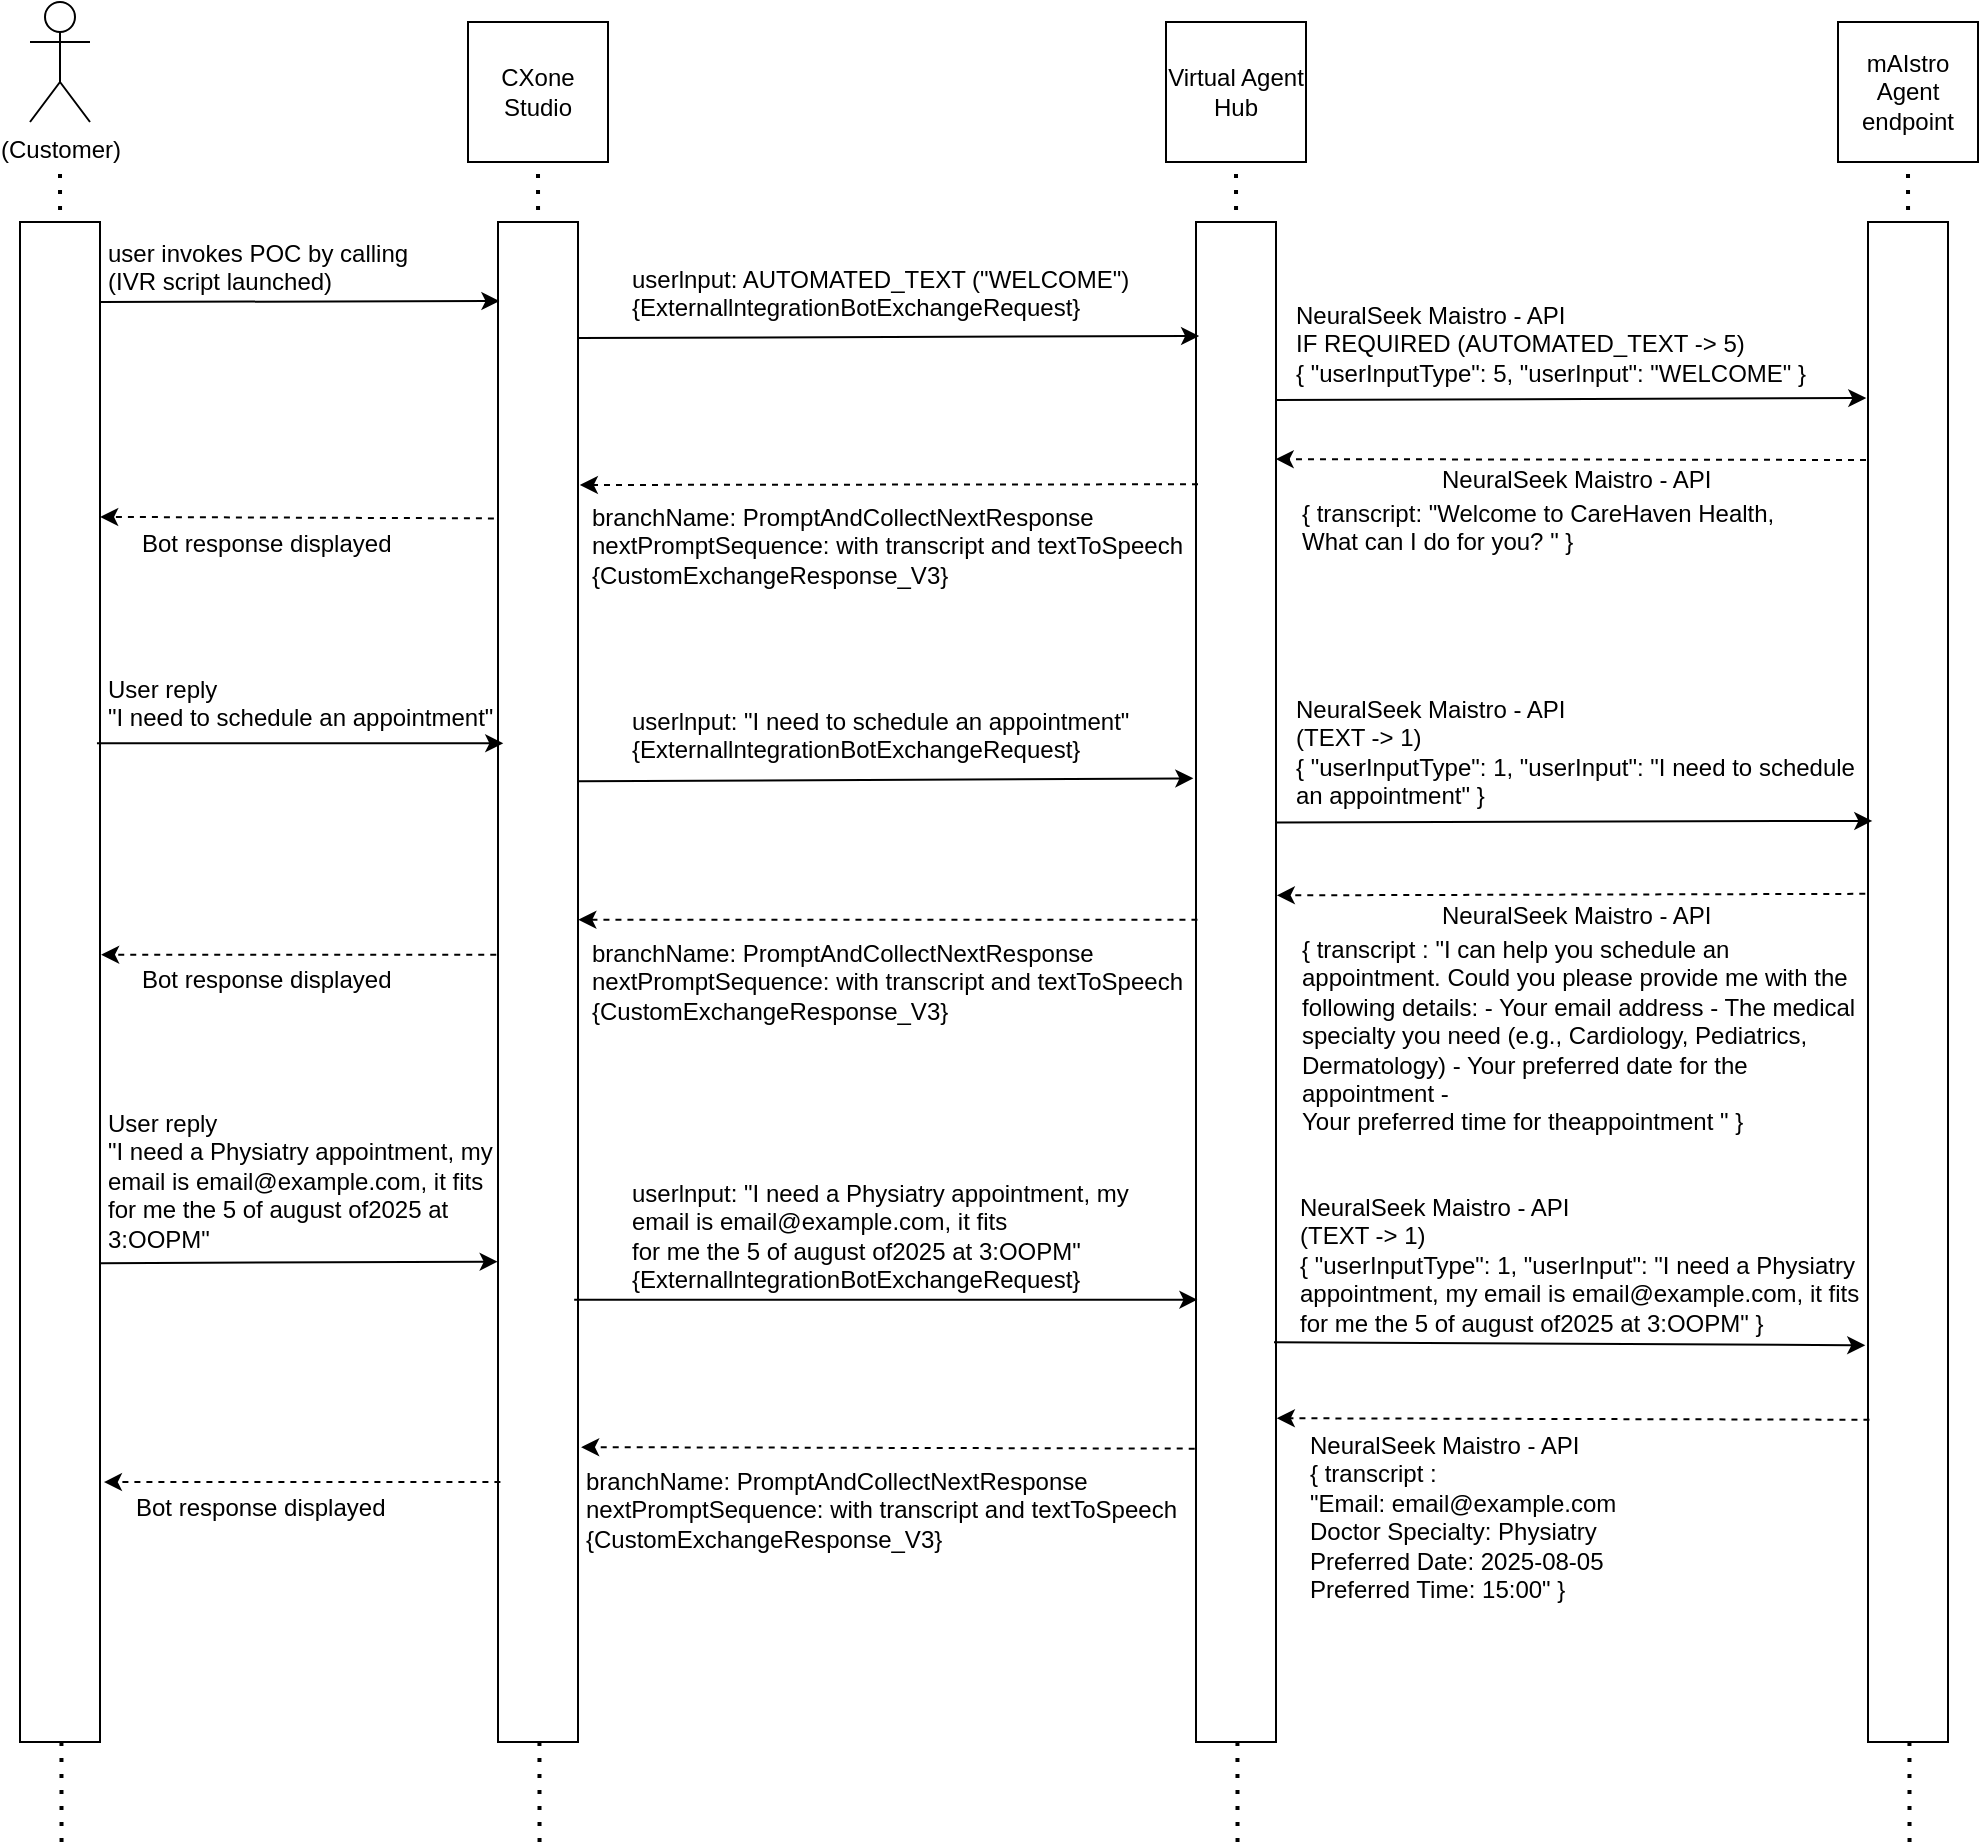 <mxfile version="28.0.7">
  <diagram name="Page-1" id="o25PLQqG7ZknX_9k60jI">
    <mxGraphModel grid="1" page="1" gridSize="10" guides="1" tooltips="1" connect="1" arrows="1" fold="1" pageScale="1" pageWidth="850" pageHeight="1100" math="0" shadow="0">
      <root>
        <mxCell id="0" />
        <mxCell id="1" parent="0" />
        <mxCell id="CNHhTjcgMfgpGSYnp6Ld-27" value="" style="endArrow=none;dashed=1;html=1;dashPattern=1 3;strokeWidth=2;rounded=0;" edge="1" parent="1">
          <mxGeometry width="50" height="50" relative="1" as="geometry">
            <mxPoint x="964.77" y="970" as="sourcePoint" />
            <mxPoint x="964" y="130" as="targetPoint" />
          </mxGeometry>
        </mxCell>
        <mxCell id="CNHhTjcgMfgpGSYnp6Ld-25" value="" style="endArrow=none;dashed=1;html=1;dashPattern=1 3;strokeWidth=2;rounded=0;" edge="1" parent="1">
          <mxGeometry width="50" height="50" relative="1" as="geometry">
            <mxPoint x="628.77" y="970" as="sourcePoint" />
            <mxPoint x="628" y="130" as="targetPoint" />
          </mxGeometry>
        </mxCell>
        <mxCell id="CNHhTjcgMfgpGSYnp6Ld-23" value="" style="endArrow=none;dashed=1;html=1;dashPattern=1 3;strokeWidth=2;rounded=0;" edge="1" parent="1">
          <mxGeometry width="50" height="50" relative="1" as="geometry">
            <mxPoint x="279.77" y="970" as="sourcePoint" />
            <mxPoint x="279" y="130" as="targetPoint" />
          </mxGeometry>
        </mxCell>
        <mxCell id="CNHhTjcgMfgpGSYnp6Ld-16" value="" style="endArrow=none;dashed=1;html=1;dashPattern=1 3;strokeWidth=2;rounded=0;" edge="1" parent="1">
          <mxGeometry width="50" height="50" relative="1" as="geometry">
            <mxPoint x="40.77" y="970" as="sourcePoint" />
            <mxPoint x="40.0" y="130" as="targetPoint" />
          </mxGeometry>
        </mxCell>
        <mxCell id="CNHhTjcgMfgpGSYnp6Ld-14" value="" style="rounded=0;whiteSpace=wrap;html=1;" vertex="1" parent="1">
          <mxGeometry x="20" y="160" width="40" height="760" as="geometry" />
        </mxCell>
        <mxCell id="CNHhTjcgMfgpGSYnp6Ld-18" value="(Customer)" style="shape=umlActor;verticalLabelPosition=bottom;verticalAlign=top;html=1;outlineConnect=0;" vertex="1" parent="1">
          <mxGeometry x="25" y="50" width="30" height="60" as="geometry" />
        </mxCell>
        <mxCell id="CNHhTjcgMfgpGSYnp6Ld-22" value="" style="rounded=0;whiteSpace=wrap;html=1;" vertex="1" parent="1">
          <mxGeometry x="259" y="160" width="40" height="760" as="geometry" />
        </mxCell>
        <mxCell id="CNHhTjcgMfgpGSYnp6Ld-24" value="" style="rounded=0;whiteSpace=wrap;html=1;" vertex="1" parent="1">
          <mxGeometry x="608" y="160" width="40" height="760" as="geometry" />
        </mxCell>
        <mxCell id="CNHhTjcgMfgpGSYnp6Ld-26" value="" style="rounded=0;whiteSpace=wrap;html=1;" vertex="1" parent="1">
          <mxGeometry x="944" y="160" width="40" height="760" as="geometry" />
        </mxCell>
        <mxCell id="CNHhTjcgMfgpGSYnp6Ld-28" value="CXone Studio" style="whiteSpace=wrap;html=1;aspect=fixed;" vertex="1" parent="1">
          <mxGeometry x="244" y="60" width="70" height="70" as="geometry" />
        </mxCell>
        <mxCell id="CNHhTjcgMfgpGSYnp6Ld-29" value="Virtual Agent&lt;br&gt;Hub" style="whiteSpace=wrap;html=1;aspect=fixed;" vertex="1" parent="1">
          <mxGeometry x="593" y="60" width="70" height="70" as="geometry" />
        </mxCell>
        <mxCell id="CNHhTjcgMfgpGSYnp6Ld-30" value="mAIstro Agent endpoint" style="whiteSpace=wrap;html=1;aspect=fixed;" vertex="1" parent="1">
          <mxGeometry x="929" y="60" width="70" height="70" as="geometry" />
        </mxCell>
        <mxCell id="CNHhTjcgMfgpGSYnp6Ld-31" value="" style="endArrow=classic;html=1;rounded=0;entryX=0.018;entryY=0.052;entryDx=0;entryDy=0;entryPerimeter=0;" edge="1" parent="1" target="CNHhTjcgMfgpGSYnp6Ld-22">
          <mxGeometry width="50" height="50" relative="1" as="geometry">
            <mxPoint x="60" y="200" as="sourcePoint" />
            <mxPoint x="217" y="200" as="targetPoint" />
          </mxGeometry>
        </mxCell>
        <mxCell id="CNHhTjcgMfgpGSYnp6Ld-32" value="user invokes POC by calling&#xa;(IVR script launched)" style="text;whiteSpace=wrap;" vertex="1" parent="1">
          <mxGeometry x="62" y="162" width="180" height="31" as="geometry" />
        </mxCell>
        <mxCell id="CNHhTjcgMfgpGSYnp6Ld-34" value="" style="endArrow=classic;html=1;rounded=0;entryX=0.039;entryY=0.075;entryDx=0;entryDy=0;entryPerimeter=0;" edge="1" parent="1" target="CNHhTjcgMfgpGSYnp6Ld-24">
          <mxGeometry width="50" height="50" relative="1" as="geometry">
            <mxPoint x="299" y="218" as="sourcePoint" />
            <mxPoint x="349" y="168" as="targetPoint" />
          </mxGeometry>
        </mxCell>
        <mxCell id="CNHhTjcgMfgpGSYnp6Ld-35" value="userlnput: AUTOMATED_TEXT (&quot;WELCOME&quot;)&#xa;{ExternallntegrationBotExchangeRequest}" style="text;whiteSpace=wrap;" vertex="1" parent="1">
          <mxGeometry x="324" y="174.5" width="280" height="35.5" as="geometry" />
        </mxCell>
        <mxCell id="CNHhTjcgMfgpGSYnp6Ld-37" value="" style="endArrow=classic;html=1;rounded=0;entryX=-0.021;entryY=0.104;entryDx=0;entryDy=0;entryPerimeter=0;" edge="1" parent="1">
          <mxGeometry width="50" height="50" relative="1" as="geometry">
            <mxPoint x="648" y="249" as="sourcePoint" />
            <mxPoint x="943.16" y="248.04" as="targetPoint" />
          </mxGeometry>
        </mxCell>
        <mxCell id="CNHhTjcgMfgpGSYnp6Ld-38" value="NeuralSeek Maistro - API&#xa;IF REQUIRED (AUTOMATED_TEXT -&gt; 5)&#xa;{ &quot;userInputType&quot;: 5, &quot;userInput&quot;: &quot;WELCOME&quot; }" style="text;whiteSpace=wrap;" vertex="1" parent="1">
          <mxGeometry x="655.75" y="193" width="288.25" height="37" as="geometry" />
        </mxCell>
        <mxCell id="CNHhTjcgMfgpGSYnp6Ld-44" value="{ transcript: &quot;Welcome to CareHaven Health, What can I do for you? &quot; }" style="text;whiteSpace=wrap;" vertex="1" parent="1">
          <mxGeometry x="659" y="292" width="260" height="20" as="geometry" />
        </mxCell>
        <mxCell id="CNHhTjcgMfgpGSYnp6Ld-45" value="NeuralSeek Maistro - API" style="text;whiteSpace=wrap;" vertex="1" parent="1">
          <mxGeometry x="729" y="275" width="143.5" height="17" as="geometry" />
        </mxCell>
        <mxCell id="CNHhTjcgMfgpGSYnp6Ld-51" value="" style="endArrow=classic;dashed=1;html=1;rounded=0;entryX=0.996;entryY=0.156;entryDx=0;entryDy=0;entryPerimeter=0;" edge="1" parent="1" target="CNHhTjcgMfgpGSYnp6Ld-24">
          <mxGeometry width="50" height="50" relative="1" as="geometry">
            <mxPoint x="943" y="279" as="sourcePoint" />
            <mxPoint x="839" y="400" as="targetPoint" />
          </mxGeometry>
        </mxCell>
        <mxCell id="CNHhTjcgMfgpGSYnp6Ld-53" value="branchName: PromptAndCollectNextResponse&#xa;nextPromptSequence: with transcript and textToSpeech&#xa;{CustomExchangeResponse_V3}" style="text;whiteSpace=wrap;" vertex="1" parent="1">
          <mxGeometry x="304" y="294" width="300" height="50" as="geometry" />
        </mxCell>
        <mxCell id="CNHhTjcgMfgpGSYnp6Ld-55" value="" style="endArrow=classic;dashed=1;html=1;rounded=0;entryX=1.023;entryY=0.173;entryDx=0;entryDy=0;entryPerimeter=0;" edge="1" parent="1" target="CNHhTjcgMfgpGSYnp6Ld-22">
          <mxGeometry width="50" height="50" relative="1" as="geometry">
            <mxPoint x="609" y="291.13" as="sourcePoint" />
            <mxPoint x="314" y="291.13" as="targetPoint" />
          </mxGeometry>
        </mxCell>
        <mxCell id="CNHhTjcgMfgpGSYnp6Ld-56" value="" style="endArrow=classic;dashed=1;html=1;rounded=0;entryX=1.023;entryY=0.173;entryDx=0;entryDy=0;entryPerimeter=0;exitX=-0.051;exitY=0.195;exitDx=0;exitDy=0;exitPerimeter=0;" edge="1" parent="1" source="CNHhTjcgMfgpGSYnp6Ld-22">
          <mxGeometry width="50" height="50" relative="1" as="geometry">
            <mxPoint x="220.56" y="307.36" as="sourcePoint" />
            <mxPoint x="60.08" y="307.44" as="targetPoint" />
          </mxGeometry>
        </mxCell>
        <mxCell id="CNHhTjcgMfgpGSYnp6Ld-57" value="Bot response displayed" style="text;whiteSpace=wrap;" vertex="1" parent="1">
          <mxGeometry x="79" y="307" width="130" height="20" as="geometry" />
        </mxCell>
        <mxCell id="CNHhTjcgMfgpGSYnp6Ld-59" value="" style="endArrow=classic;html=1;rounded=0;entryX=0.066;entryY=0.343;entryDx=0;entryDy=0;entryPerimeter=0;exitX=0.962;exitY=0.343;exitDx=0;exitDy=0;exitPerimeter=0;" edge="1" parent="1" source="CNHhTjcgMfgpGSYnp6Ld-14" target="CNHhTjcgMfgpGSYnp6Ld-22">
          <mxGeometry width="50" height="50" relative="1" as="geometry">
            <mxPoint x="60" y="421" as="sourcePoint" />
            <mxPoint x="217" y="421" as="targetPoint" />
          </mxGeometry>
        </mxCell>
        <mxCell id="CNHhTjcgMfgpGSYnp6Ld-60" value="User reply&#xa;&quot;I need to schedule an appointment&quot;" style="text;whiteSpace=wrap;" vertex="1" parent="1">
          <mxGeometry x="62" y="380" width="198" height="31" as="geometry" />
        </mxCell>
        <mxCell id="CNHhTjcgMfgpGSYnp6Ld-61" value="" style="endArrow=classic;html=1;rounded=0;entryX=-0.033;entryY=0.366;entryDx=0;entryDy=0;entryPerimeter=0;exitX=1.005;exitY=0.368;exitDx=0;exitDy=0;exitPerimeter=0;" edge="1" parent="1" source="CNHhTjcgMfgpGSYnp6Ld-22" target="CNHhTjcgMfgpGSYnp6Ld-24">
          <mxGeometry width="50" height="50" relative="1" as="geometry">
            <mxPoint x="299" y="439" as="sourcePoint" />
            <mxPoint x="610" y="438" as="targetPoint" />
          </mxGeometry>
        </mxCell>
        <mxCell id="CNHhTjcgMfgpGSYnp6Ld-62" value="userlnput: &quot;I need to schedule an appointment&quot;&#xa;{ExternallntegrationBotExchangeRequest}" style="text;whiteSpace=wrap;" vertex="1" parent="1">
          <mxGeometry x="324" y="395.5" width="280" height="35.5" as="geometry" />
        </mxCell>
        <mxCell id="CNHhTjcgMfgpGSYnp6Ld-63" value="" style="endArrow=classic;html=1;rounded=0;entryX=0.054;entryY=0.394;entryDx=0;entryDy=0;entryPerimeter=0;exitX=0.993;exitY=0.395;exitDx=0;exitDy=0;exitPerimeter=0;" edge="1" parent="1" source="CNHhTjcgMfgpGSYnp6Ld-24" target="CNHhTjcgMfgpGSYnp6Ld-26">
          <mxGeometry width="50" height="50" relative="1" as="geometry">
            <mxPoint x="648" y="461" as="sourcePoint" />
            <mxPoint x="943" y="460" as="targetPoint" />
          </mxGeometry>
        </mxCell>
        <mxCell id="CNHhTjcgMfgpGSYnp6Ld-64" value="NeuralSeek Maistro - API&#xa;(TEXT -&gt; 1)&#xa;{ &quot;userInputType&quot;: 1, &quot;userInput&quot;: &quot;I need to schedule an appointment&quot; }" style="text;whiteSpace=wrap;" vertex="1" parent="1">
          <mxGeometry x="655.75" y="390" width="288.25" height="37" as="geometry" />
        </mxCell>
        <mxCell id="CNHhTjcgMfgpGSYnp6Ld-65" value="{ transcript : &quot;I can help you schedule an appointment. Could you please provide me with the following details: - Your email address - The medical specialty you need (e.g., Cardiology, Pediatrics, Dermatology) - Your preferred date for the appointment -&#xa;Your preferred time for theappointment &quot; }" style="text;whiteSpace=wrap;" vertex="1" parent="1">
          <mxGeometry x="658.92" y="510" width="281.08" height="160" as="geometry" />
        </mxCell>
        <mxCell id="CNHhTjcgMfgpGSYnp6Ld-66" value="NeuralSeek Maistro - API" style="text;whiteSpace=wrap;" vertex="1" parent="1">
          <mxGeometry x="728.92" y="493" width="143.5" height="17" as="geometry" />
        </mxCell>
        <mxCell id="CNHhTjcgMfgpGSYnp6Ld-67" value="" style="endArrow=classic;dashed=1;html=1;rounded=0;entryX=1.01;entryY=0.443;entryDx=0;entryDy=0;entryPerimeter=0;exitX=-0.034;exitY=0.442;exitDx=0;exitDy=0;exitPerimeter=0;" edge="1" parent="1" source="CNHhTjcgMfgpGSYnp6Ld-26" target="CNHhTjcgMfgpGSYnp6Ld-24">
          <mxGeometry width="50" height="50" relative="1" as="geometry">
            <mxPoint x="942.92" y="497" as="sourcePoint" />
            <mxPoint x="647.92" y="497" as="targetPoint" />
          </mxGeometry>
        </mxCell>
        <mxCell id="CNHhTjcgMfgpGSYnp6Ld-68" value="branchName: PromptAndCollectNextResponse&#xa;nextPromptSequence: with transcript and textToSpeech&#xa;{CustomExchangeResponse_V3}" style="text;whiteSpace=wrap;" vertex="1" parent="1">
          <mxGeometry x="303.92" y="512" width="300" height="50" as="geometry" />
        </mxCell>
        <mxCell id="CNHhTjcgMfgpGSYnp6Ld-69" value="" style="endArrow=classic;dashed=1;html=1;rounded=0;entryX=1.004;entryY=0.459;entryDx=0;entryDy=0;entryPerimeter=0;exitX=0.018;exitY=0.459;exitDx=0;exitDy=0;exitPerimeter=0;" edge="1" parent="1" source="CNHhTjcgMfgpGSYnp6Ld-24" target="CNHhTjcgMfgpGSYnp6Ld-22">
          <mxGeometry width="50" height="50" relative="1" as="geometry">
            <mxPoint x="608.92" y="509.13" as="sourcePoint" />
            <mxPoint x="299.92" y="509" as="targetPoint" />
          </mxGeometry>
        </mxCell>
        <mxCell id="CNHhTjcgMfgpGSYnp6Ld-70" value="" style="endArrow=classic;dashed=1;html=1;rounded=0;entryX=1.014;entryY=0.482;entryDx=0;entryDy=0;entryPerimeter=0;exitX=-0.022;exitY=0.482;exitDx=0;exitDy=0;exitPerimeter=0;" edge="1" parent="1" source="CNHhTjcgMfgpGSYnp6Ld-22" target="CNHhTjcgMfgpGSYnp6Ld-14">
          <mxGeometry width="50" height="50" relative="1" as="geometry">
            <mxPoint x="256.92" y="526" as="sourcePoint" />
            <mxPoint x="60" y="525.44" as="targetPoint" />
          </mxGeometry>
        </mxCell>
        <mxCell id="CNHhTjcgMfgpGSYnp6Ld-71" value="Bot response displayed" style="text;whiteSpace=wrap;" vertex="1" parent="1">
          <mxGeometry x="78.92" y="525" width="130" height="20" as="geometry" />
        </mxCell>
        <mxCell id="CNHhTjcgMfgpGSYnp6Ld-72" value="" style="endArrow=classic;html=1;rounded=0;entryX=-0.004;entryY=0.684;entryDx=0;entryDy=0;entryPerimeter=0;exitX=0.997;exitY=0.685;exitDx=0;exitDy=0;exitPerimeter=0;" edge="1" parent="1" source="CNHhTjcgMfgpGSYnp6Ld-14" target="CNHhTjcgMfgpGSYnp6Ld-22">
          <mxGeometry width="50" height="50" relative="1" as="geometry">
            <mxPoint x="60" y="681" as="sourcePoint" />
            <mxPoint x="264" y="681" as="targetPoint" />
          </mxGeometry>
        </mxCell>
        <mxCell id="CNHhTjcgMfgpGSYnp6Ld-73" value="User reply&#xa;&quot;I need a Physiatry appointment, my email is email@example.com, it fits&#xa;for me the 5 of august of2025 at 3:OOPM&quot;" style="text;whiteSpace=wrap;" vertex="1" parent="1">
          <mxGeometry x="62" y="597" width="198" height="90" as="geometry" />
        </mxCell>
        <mxCell id="CNHhTjcgMfgpGSYnp6Ld-74" value="" style="endArrow=classic;html=1;rounded=0;entryX=0.018;entryY=0.709;entryDx=0;entryDy=0;entryPerimeter=0;exitX=0.952;exitY=0.709;exitDx=0;exitDy=0;exitPerimeter=0;" edge="1" parent="1" source="CNHhTjcgMfgpGSYnp6Ld-22" target="CNHhTjcgMfgpGSYnp6Ld-24">
          <mxGeometry width="50" height="50" relative="1" as="geometry">
            <mxPoint x="301" y="700" as="sourcePoint" />
            <mxPoint x="609" y="698" as="targetPoint" />
          </mxGeometry>
        </mxCell>
        <mxCell id="CNHhTjcgMfgpGSYnp6Ld-75" value="userlnput: &quot;I need a Physiatry appointment, my email is email@example.com, it fits&#xa;for me the 5 of august of2025 at 3:OOPM&quot;{ExternallntegrationBotExchangeRequest}" style="text;whiteSpace=wrap;" vertex="1" parent="1">
          <mxGeometry x="324" y="631.5" width="280" height="58.5" as="geometry" />
        </mxCell>
        <mxCell id="CNHhTjcgMfgpGSYnp6Ld-76" value="" style="endArrow=classic;html=1;rounded=0;entryX=-0.034;entryY=0.739;entryDx=0;entryDy=0;entryPerimeter=0;exitX=0.975;exitY=0.737;exitDx=0;exitDy=0;exitPerimeter=0;" edge="1" parent="1" source="CNHhTjcgMfgpGSYnp6Ld-24" target="CNHhTjcgMfgpGSYnp6Ld-26">
          <mxGeometry width="50" height="50" relative="1" as="geometry">
            <mxPoint x="650" y="720" as="sourcePoint" />
            <mxPoint x="948" y="719" as="targetPoint" />
          </mxGeometry>
        </mxCell>
        <mxCell id="CNHhTjcgMfgpGSYnp6Ld-77" value="NeuralSeek Maistro - API&#xa;(TEXT -&gt; 1)&#xa;{ &quot;userInputType&quot;: 1, &quot;userInput&quot;: &quot;I need a Physiatry appointment, my email is email@example.com, it fits&#xa;for me the 5 of august of2025 at 3:OOPM&quot; }" style="text;whiteSpace=wrap;" vertex="1" parent="1">
          <mxGeometry x="657.75" y="639" width="288.25" height="70" as="geometry" />
        </mxCell>
        <mxCell id="CNHhTjcgMfgpGSYnp6Ld-78" value="NeuralSeek Maistro - API&#xa;{ transcript : &#xa;&quot;Email: email@example.com&#xa;Doctor Specialty: Physiatry&#xa;Preferred Date: 2025-08-05&#xa;Preferred Time: 15:00&quot; }" style="text;whiteSpace=wrap;" vertex="1" parent="1">
          <mxGeometry x="663" y="758" width="267" height="102" as="geometry" />
        </mxCell>
        <mxCell id="CNHhTjcgMfgpGSYnp6Ld-79" value="" style="endArrow=classic;dashed=1;html=1;rounded=0;entryX=1.01;entryY=0.787;entryDx=0;entryDy=0;entryPerimeter=0;exitX=0.018;exitY=0.788;exitDx=0;exitDy=0;exitPerimeter=0;" edge="1" parent="1" source="CNHhTjcgMfgpGSYnp6Ld-26" target="CNHhTjcgMfgpGSYnp6Ld-24">
          <mxGeometry width="50" height="50" relative="1" as="geometry">
            <mxPoint x="940" y="760" as="sourcePoint" />
            <mxPoint x="645" y="761" as="targetPoint" />
          </mxGeometry>
        </mxCell>
        <mxCell id="CNHhTjcgMfgpGSYnp6Ld-80" value="branchName: PromptAndCollectNextResponse&#xa;nextPromptSequence: with transcript and textToSpeech&#xa;{CustomExchangeResponse_V3}" style="text;whiteSpace=wrap;" vertex="1" parent="1">
          <mxGeometry x="300.92" y="776" width="300" height="50" as="geometry" />
        </mxCell>
        <mxCell id="CNHhTjcgMfgpGSYnp6Ld-81" value="" style="endArrow=classic;dashed=1;html=1;rounded=0;entryX=1.039;entryY=0.806;entryDx=0;entryDy=0;entryPerimeter=0;exitX=-0.016;exitY=0.807;exitDx=0;exitDy=0;exitPerimeter=0;" edge="1" parent="1" source="CNHhTjcgMfgpGSYnp6Ld-24" target="CNHhTjcgMfgpGSYnp6Ld-22">
          <mxGeometry width="50" height="50" relative="1" as="geometry">
            <mxPoint x="606" y="773" as="sourcePoint" />
            <mxPoint x="296" y="773" as="targetPoint" />
          </mxGeometry>
        </mxCell>
        <mxCell id="CNHhTjcgMfgpGSYnp6Ld-82" value="" style="endArrow=classic;dashed=1;html=1;rounded=0;entryX=1.049;entryY=0.829;entryDx=0;entryDy=0;entryPerimeter=0;exitX=0.03;exitY=0.829;exitDx=0;exitDy=0;exitPerimeter=0;" edge="1" parent="1" source="CNHhTjcgMfgpGSYnp6Ld-22" target="CNHhTjcgMfgpGSYnp6Ld-14">
          <mxGeometry width="50" height="50" relative="1" as="geometry">
            <mxPoint x="255" y="790" as="sourcePoint" />
            <mxPoint x="58" y="790" as="targetPoint" />
          </mxGeometry>
        </mxCell>
        <mxCell id="CNHhTjcgMfgpGSYnp6Ld-83" value="Bot response displayed" style="text;whiteSpace=wrap;" vertex="1" parent="1">
          <mxGeometry x="75.92" y="789" width="130" height="20" as="geometry" />
        </mxCell>
      </root>
    </mxGraphModel>
  </diagram>
</mxfile>
